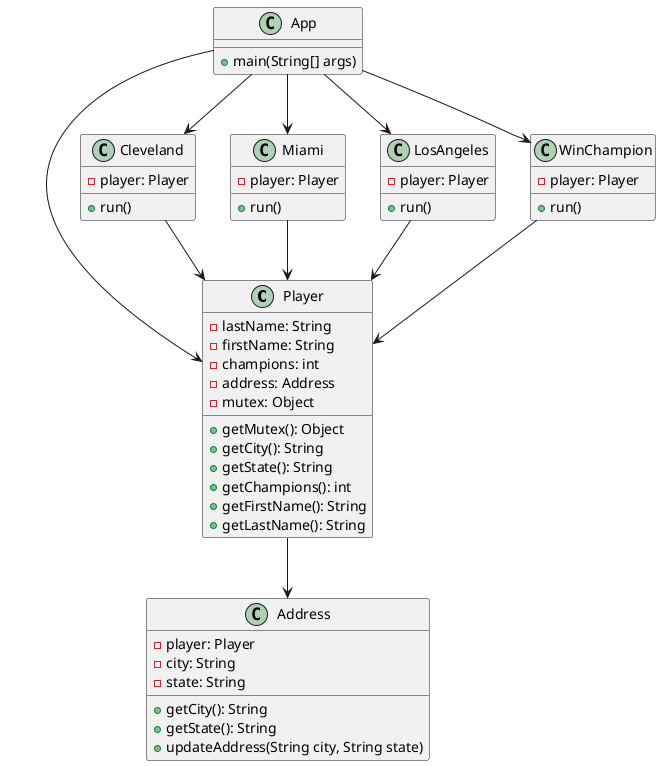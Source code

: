 @startuml

class Player
class Address
class App
class Cleveland
class Miami
class LosAngeles
class WinChampion


Player-->Address
Cleveland-->Player
Miami-->Player
LosAngeles-->Player
WinChampion-->Player
App-->Player
App-->Cleveland
App-->Miami
App-->LosAngeles
App-->WinChampion

class Address{
- player: Player
- city: String
- state: String
+ getCity(): String
+ getState(): String
+ updateAddress(String city, String state)
}

class Player {
- lastName: String
- firstName: String
- champions: int
- address: Address
- mutex: Object
+ getMutex(): Object
+ getCity(): String
+ getState(): String
+ getChampions(): int
+ getFirstName(): String
+ getLastName(): String
}

class Miami{
- player: Player
+ run()
}
class Cleveland{
- player: Player
+ run()
}
class LosAngeles{
- player: Player
+ run()
}
class WinChampion{
- player: Player
+ run()
}
class App{
+ main(String[] args)
}

@enduml